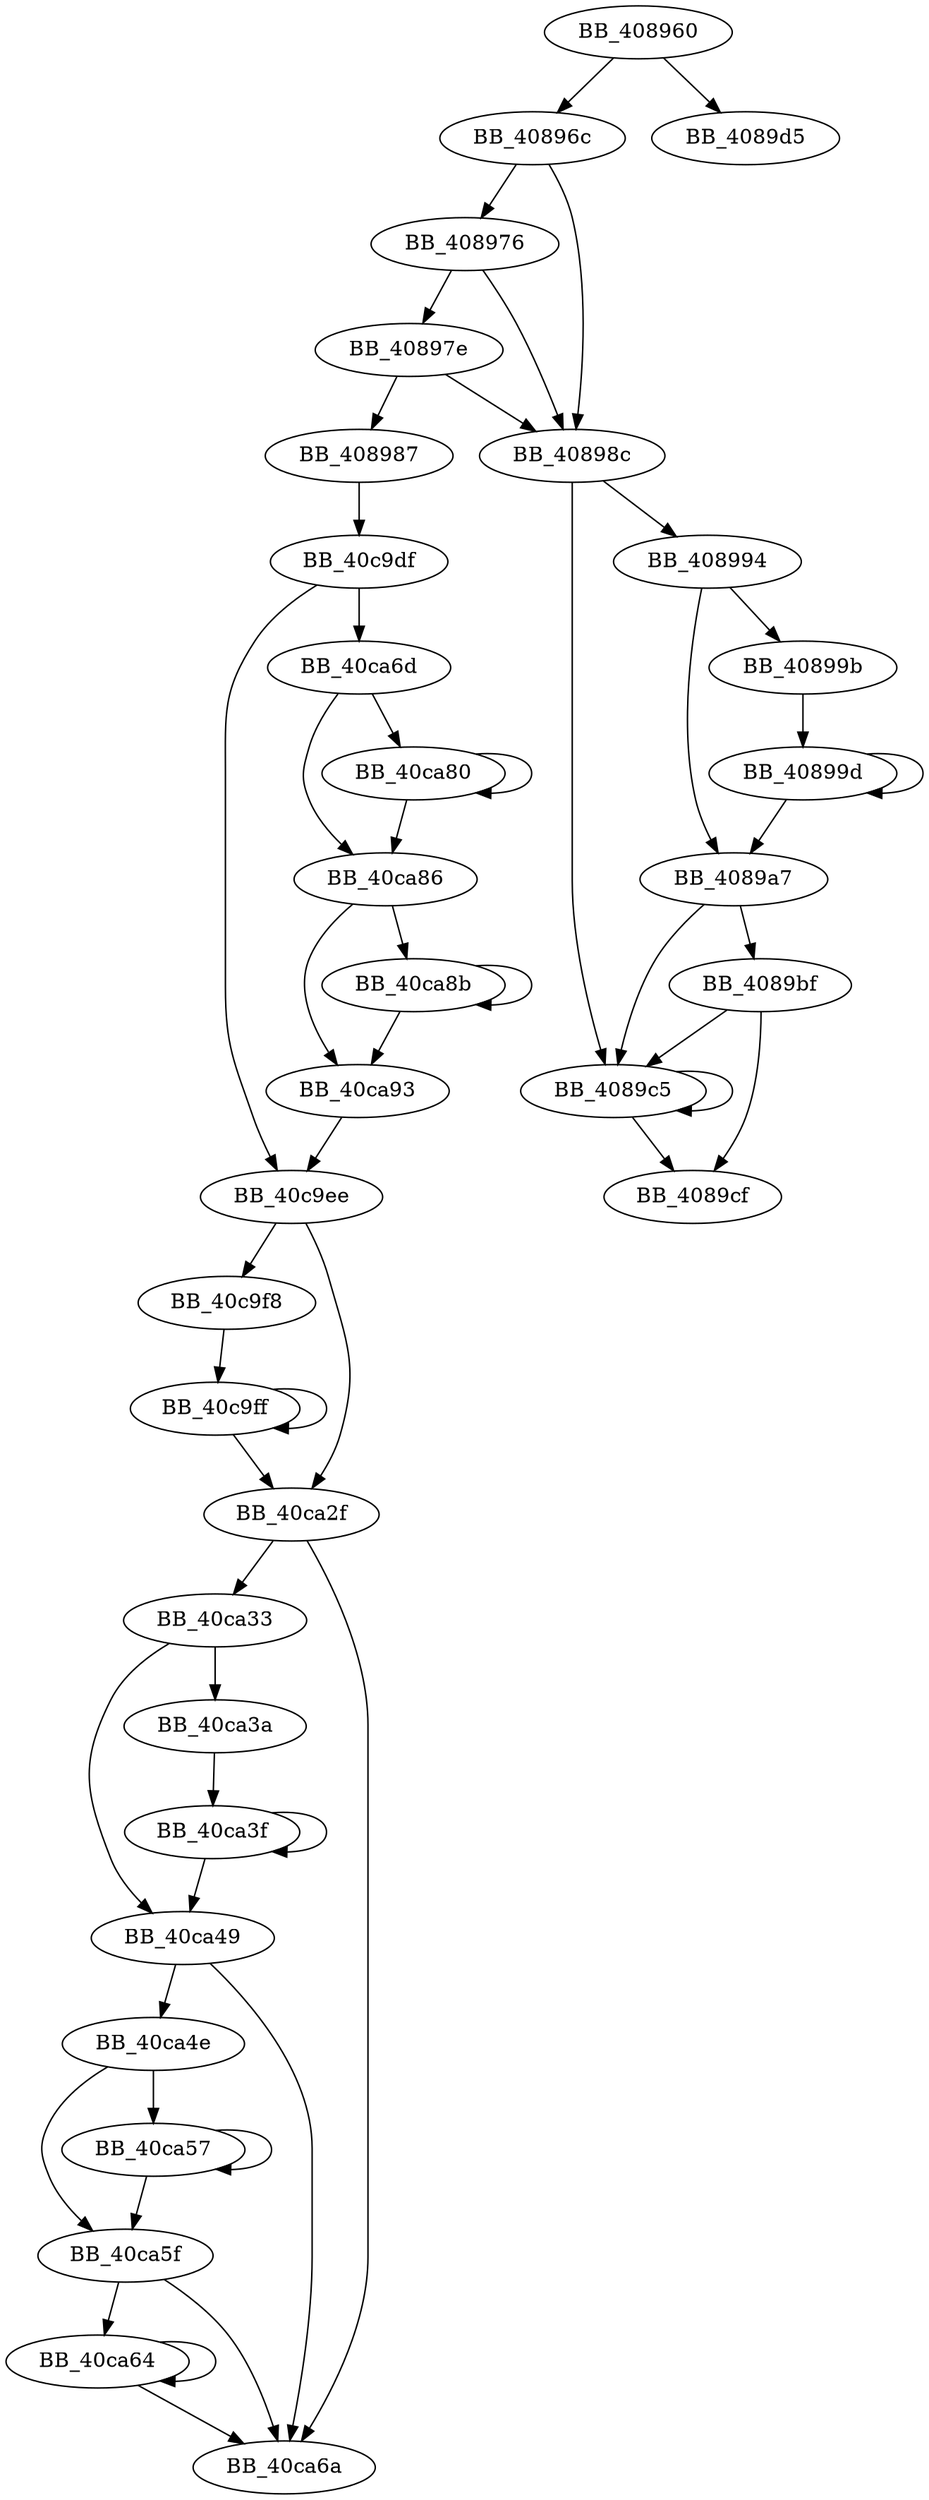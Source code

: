 DiGraph _memset{
BB_408960->BB_40896c
BB_408960->BB_4089d5
BB_40896c->BB_408976
BB_40896c->BB_40898c
BB_408976->BB_40897e
BB_408976->BB_40898c
BB_40897e->BB_408987
BB_40897e->BB_40898c
BB_408987->BB_40c9df
BB_40898c->BB_408994
BB_40898c->BB_4089c5
BB_408994->BB_40899b
BB_408994->BB_4089a7
BB_40899b->BB_40899d
BB_40899d->BB_40899d
BB_40899d->BB_4089a7
BB_4089a7->BB_4089bf
BB_4089a7->BB_4089c5
BB_4089bf->BB_4089c5
BB_4089bf->BB_4089cf
BB_4089c5->BB_4089c5
BB_4089c5->BB_4089cf
BB_40c9df->BB_40c9ee
BB_40c9df->BB_40ca6d
BB_40c9ee->BB_40c9f8
BB_40c9ee->BB_40ca2f
BB_40c9f8->BB_40c9ff
BB_40c9ff->BB_40c9ff
BB_40c9ff->BB_40ca2f
BB_40ca2f->BB_40ca33
BB_40ca2f->BB_40ca6a
BB_40ca33->BB_40ca3a
BB_40ca33->BB_40ca49
BB_40ca3a->BB_40ca3f
BB_40ca3f->BB_40ca3f
BB_40ca3f->BB_40ca49
BB_40ca49->BB_40ca4e
BB_40ca49->BB_40ca6a
BB_40ca4e->BB_40ca57
BB_40ca4e->BB_40ca5f
BB_40ca57->BB_40ca57
BB_40ca57->BB_40ca5f
BB_40ca5f->BB_40ca64
BB_40ca5f->BB_40ca6a
BB_40ca64->BB_40ca64
BB_40ca64->BB_40ca6a
BB_40ca6d->BB_40ca80
BB_40ca6d->BB_40ca86
BB_40ca80->BB_40ca80
BB_40ca80->BB_40ca86
BB_40ca86->BB_40ca8b
BB_40ca86->BB_40ca93
BB_40ca8b->BB_40ca8b
BB_40ca8b->BB_40ca93
BB_40ca93->BB_40c9ee
}
